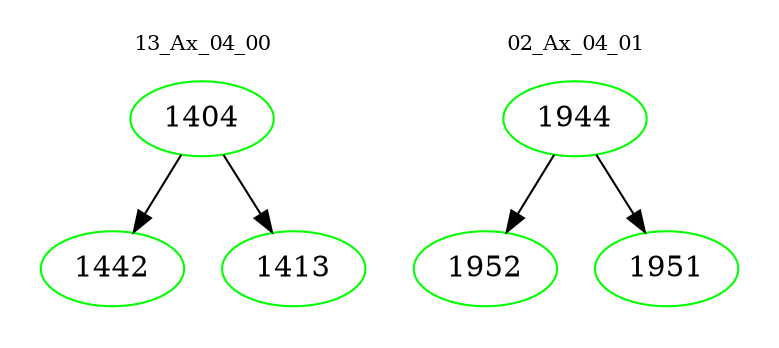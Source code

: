 digraph{
subgraph cluster_0 {
color = white
label = "13_Ax_04_00";
fontsize=10;
T0_1404 [label="1404", color="green"]
T0_1404 -> T0_1442 [color="black"]
T0_1442 [label="1442", color="green"]
T0_1404 -> T0_1413 [color="black"]
T0_1413 [label="1413", color="green"]
}
subgraph cluster_1 {
color = white
label = "02_Ax_04_01";
fontsize=10;
T1_1944 [label="1944", color="green"]
T1_1944 -> T1_1952 [color="black"]
T1_1952 [label="1952", color="green"]
T1_1944 -> T1_1951 [color="black"]
T1_1951 [label="1951", color="green"]
}
}
